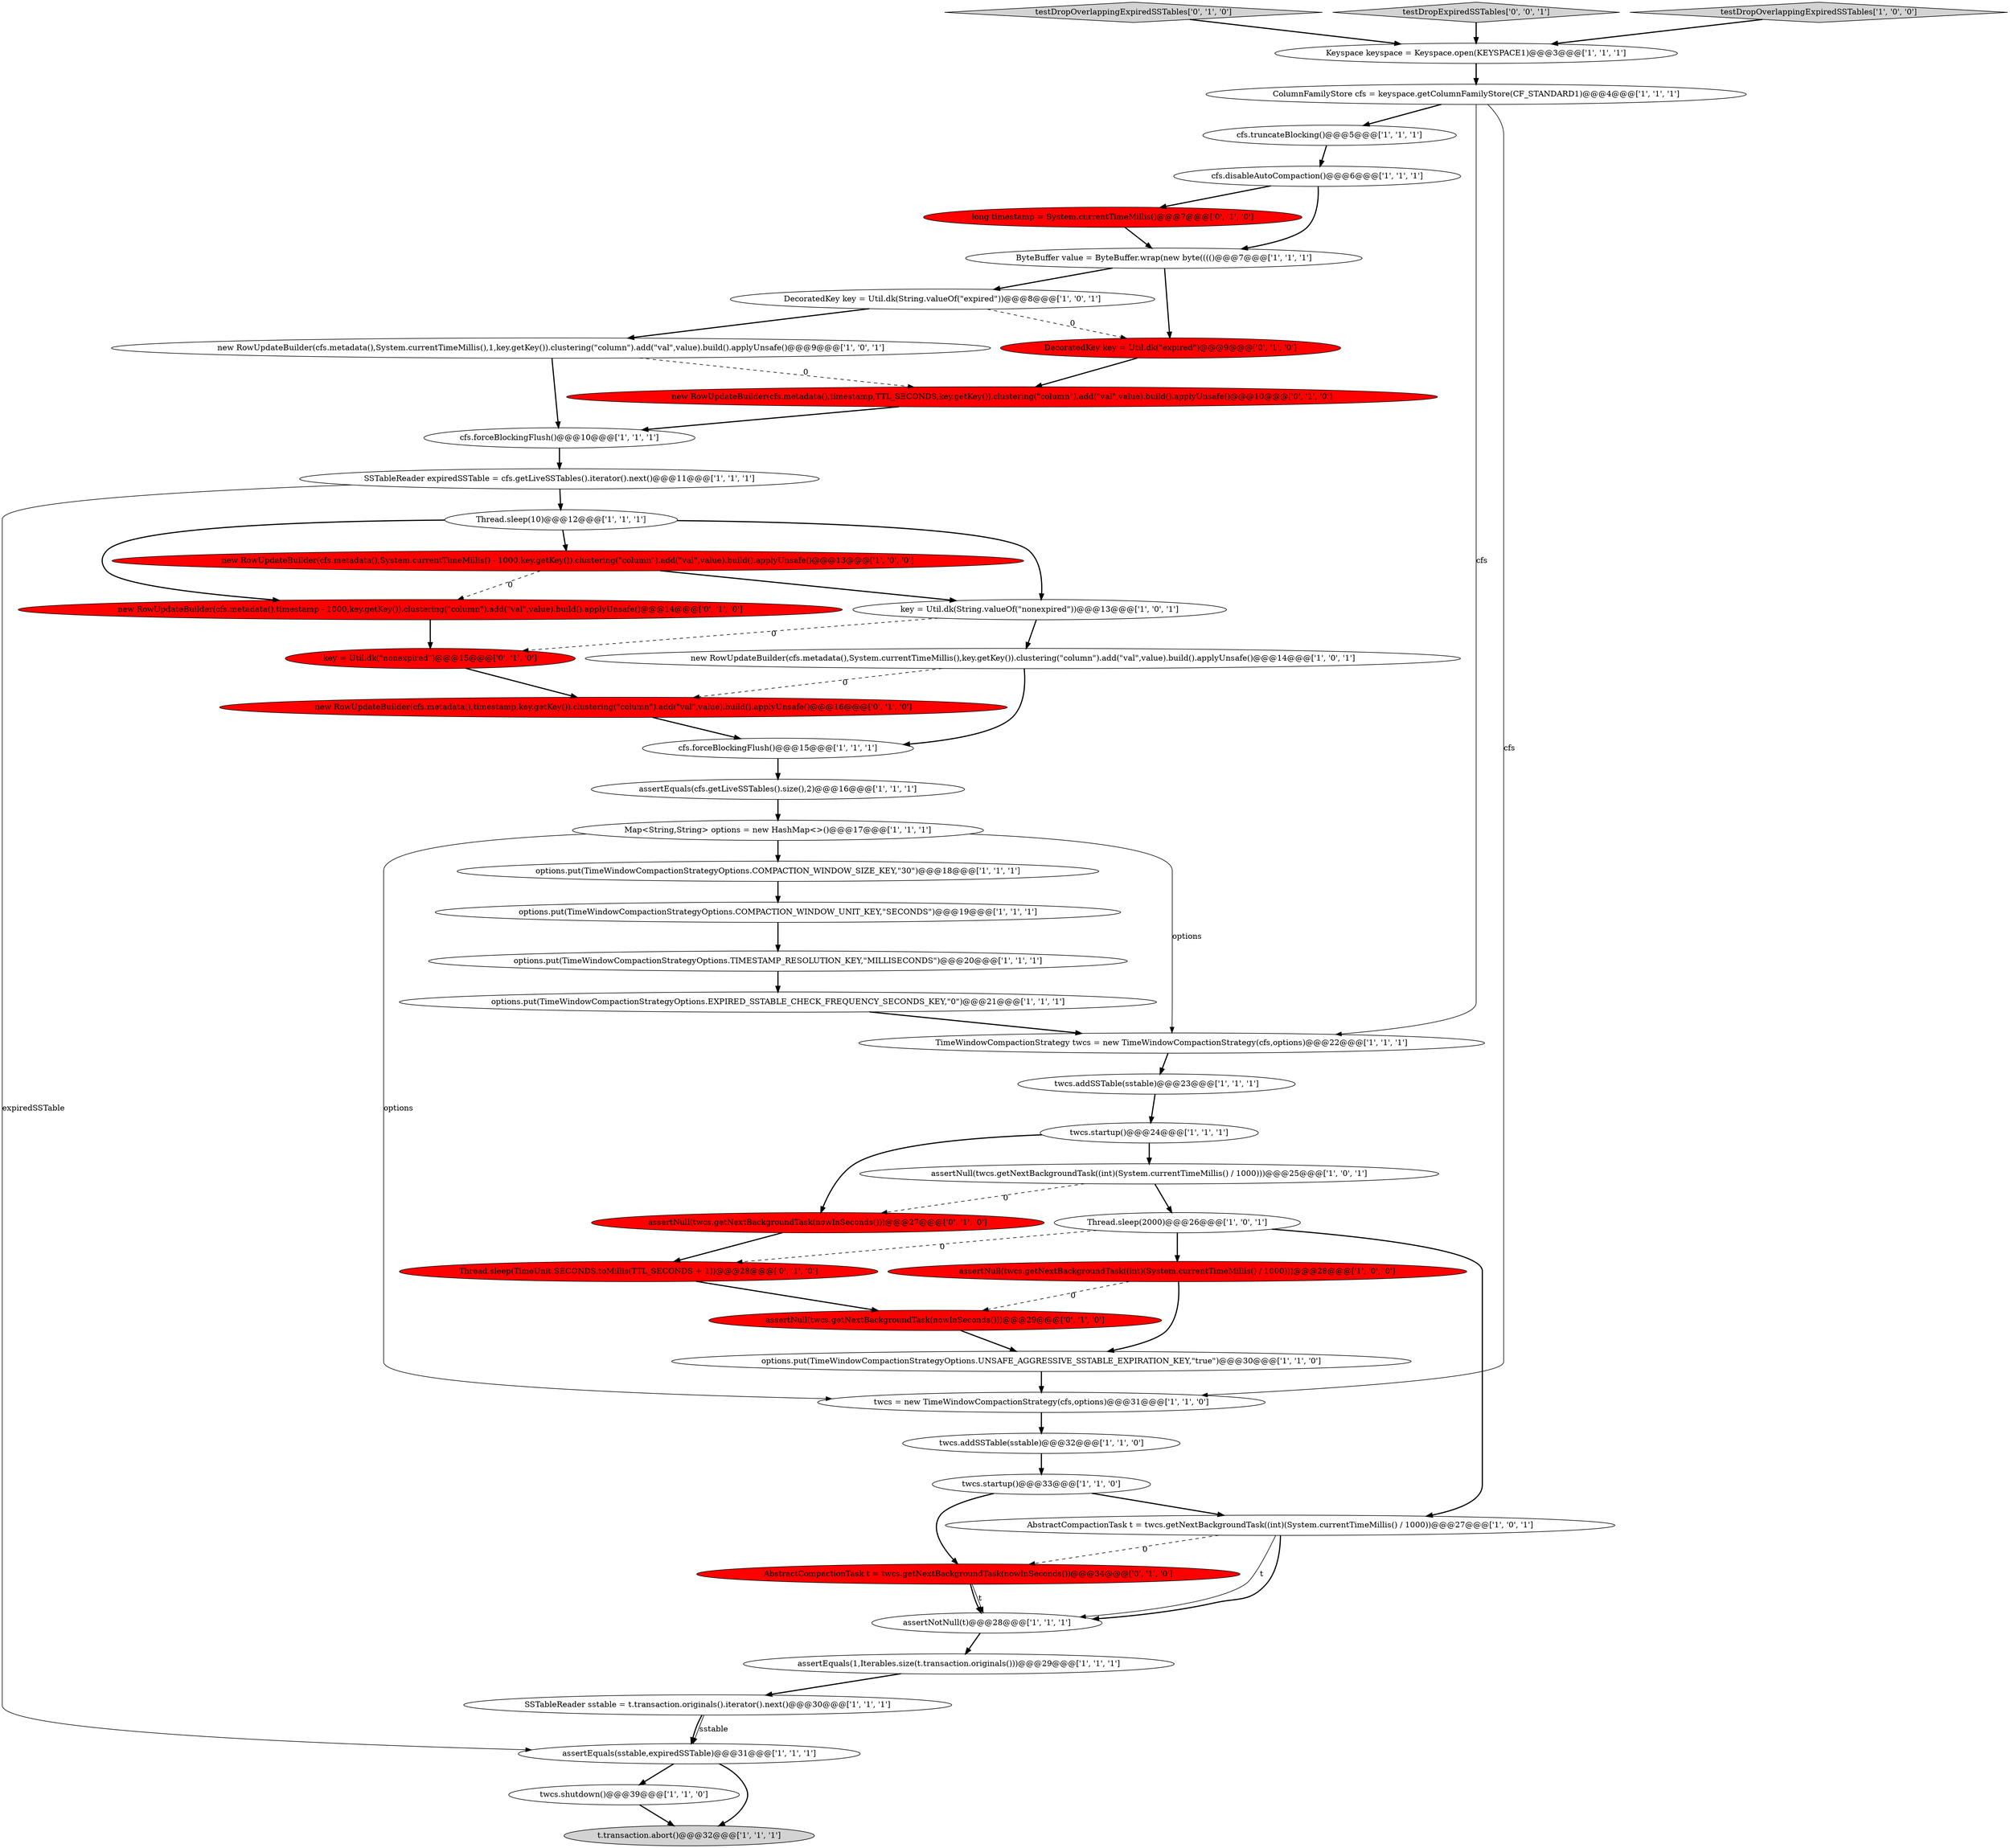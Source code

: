 digraph {
35 [style = filled, label = "new RowUpdateBuilder(cfs.metadata(),System.currentTimeMillis(),1,key.getKey()).clustering(\"column\").add(\"val\",value).build().applyUnsafe()@@@9@@@['1', '0', '1']", fillcolor = white, shape = ellipse image = "AAA0AAABBB1BBB"];
10 [style = filled, label = "options.put(TimeWindowCompactionStrategyOptions.UNSAFE_AGGRESSIVE_SSTABLE_EXPIRATION_KEY,\"true\")@@@30@@@['1', '1', '0']", fillcolor = white, shape = ellipse image = "AAA0AAABBB1BBB"];
24 [style = filled, label = "Keyspace keyspace = Keyspace.open(KEYSPACE1)@@@3@@@['1', '1', '1']", fillcolor = white, shape = ellipse image = "AAA0AAABBB1BBB"];
32 [style = filled, label = "assertNull(twcs.getNextBackgroundTask((int)(System.currentTimeMillis() / 1000)))@@@25@@@['1', '0', '1']", fillcolor = white, shape = ellipse image = "AAA0AAABBB1BBB"];
28 [style = filled, label = "assertEquals(cfs.getLiveSSTables().size(),2)@@@16@@@['1', '1', '1']", fillcolor = white, shape = ellipse image = "AAA0AAABBB1BBB"];
40 [style = filled, label = "Thread.sleep(TimeUnit.SECONDS.toMillis(TTL_SECONDS + 1))@@@28@@@['0', '1', '0']", fillcolor = red, shape = ellipse image = "AAA1AAABBB2BBB"];
44 [style = filled, label = "new RowUpdateBuilder(cfs.metadata(),timestamp,TTL_SECONDS,key.getKey()).clustering(\"column\").add(\"val\",value).build().applyUnsafe()@@@10@@@['0', '1', '0']", fillcolor = red, shape = ellipse image = "AAA1AAABBB2BBB"];
13 [style = filled, label = "options.put(TimeWindowCompactionStrategyOptions.TIMESTAMP_RESOLUTION_KEY,\"MILLISECONDS\")@@@20@@@['1', '1', '1']", fillcolor = white, shape = ellipse image = "AAA0AAABBB1BBB"];
46 [style = filled, label = "assertNull(twcs.getNextBackgroundTask(nowInSeconds()))@@@29@@@['0', '1', '0']", fillcolor = red, shape = ellipse image = "AAA1AAABBB2BBB"];
5 [style = filled, label = "twcs.shutdown()@@@39@@@['1', '1', '0']", fillcolor = white, shape = ellipse image = "AAA0AAABBB1BBB"];
39 [style = filled, label = "new RowUpdateBuilder(cfs.metadata(),timestamp,key.getKey()).clustering(\"column\").add(\"val\",value).build().applyUnsafe()@@@16@@@['0', '1', '0']", fillcolor = red, shape = ellipse image = "AAA1AAABBB2BBB"];
18 [style = filled, label = "TimeWindowCompactionStrategy twcs = new TimeWindowCompactionStrategy(cfs,options)@@@22@@@['1', '1', '1']", fillcolor = white, shape = ellipse image = "AAA0AAABBB1BBB"];
43 [style = filled, label = "long timestamp = System.currentTimeMillis()@@@7@@@['0', '1', '0']", fillcolor = red, shape = ellipse image = "AAA1AAABBB2BBB"];
8 [style = filled, label = "new RowUpdateBuilder(cfs.metadata(),System.currentTimeMillis(),key.getKey()).clustering(\"column\").add(\"val\",value).build().applyUnsafe()@@@14@@@['1', '0', '1']", fillcolor = white, shape = ellipse image = "AAA0AAABBB1BBB"];
11 [style = filled, label = "assertEquals(sstable,expiredSSTable)@@@31@@@['1', '1', '1']", fillcolor = white, shape = ellipse image = "AAA0AAABBB1BBB"];
26 [style = filled, label = "SSTableReader expiredSSTable = cfs.getLiveSSTables().iterator().next()@@@11@@@['1', '1', '1']", fillcolor = white, shape = ellipse image = "AAA0AAABBB1BBB"];
29 [style = filled, label = "twcs.startup()@@@24@@@['1', '1', '1']", fillcolor = white, shape = ellipse image = "AAA0AAABBB1BBB"];
42 [style = filled, label = "testDropOverlappingExpiredSSTables['0', '1', '0']", fillcolor = lightgray, shape = diamond image = "AAA0AAABBB2BBB"];
47 [style = filled, label = "AbstractCompactionTask t = twcs.getNextBackgroundTask(nowInSeconds())@@@34@@@['0', '1', '0']", fillcolor = red, shape = ellipse image = "AAA1AAABBB2BBB"];
48 [style = filled, label = "new RowUpdateBuilder(cfs.metadata(),timestamp - 1000,key.getKey()).clustering(\"column\").add(\"val\",value).build().applyUnsafe()@@@14@@@['0', '1', '0']", fillcolor = red, shape = ellipse image = "AAA1AAABBB2BBB"];
41 [style = filled, label = "assertNull(twcs.getNextBackgroundTask(nowInSeconds()))@@@27@@@['0', '1', '0']", fillcolor = red, shape = ellipse image = "AAA1AAABBB2BBB"];
34 [style = filled, label = "twcs.addSSTable(sstable)@@@32@@@['1', '1', '0']", fillcolor = white, shape = ellipse image = "AAA0AAABBB1BBB"];
49 [style = filled, label = "testDropExpiredSSTables['0', '0', '1']", fillcolor = lightgray, shape = diamond image = "AAA0AAABBB3BBB"];
1 [style = filled, label = "cfs.truncateBlocking()@@@5@@@['1', '1', '1']", fillcolor = white, shape = ellipse image = "AAA0AAABBB1BBB"];
25 [style = filled, label = "Thread.sleep(10)@@@12@@@['1', '1', '1']", fillcolor = white, shape = ellipse image = "AAA0AAABBB1BBB"];
0 [style = filled, label = "testDropOverlappingExpiredSSTables['1', '0', '0']", fillcolor = lightgray, shape = diamond image = "AAA0AAABBB1BBB"];
6 [style = filled, label = "cfs.disableAutoCompaction()@@@6@@@['1', '1', '1']", fillcolor = white, shape = ellipse image = "AAA0AAABBB1BBB"];
33 [style = filled, label = "twcs = new TimeWindowCompactionStrategy(cfs,options)@@@31@@@['1', '1', '0']", fillcolor = white, shape = ellipse image = "AAA0AAABBB1BBB"];
23 [style = filled, label = "options.put(TimeWindowCompactionStrategyOptions.EXPIRED_SSTABLE_CHECK_FREQUENCY_SECONDS_KEY,\"0\")@@@21@@@['1', '1', '1']", fillcolor = white, shape = ellipse image = "AAA0AAABBB1BBB"];
15 [style = filled, label = "key = Util.dk(String.valueOf(\"nonexpired\"))@@@13@@@['1', '0', '1']", fillcolor = white, shape = ellipse image = "AAA0AAABBB1BBB"];
37 [style = filled, label = "ColumnFamilyStore cfs = keyspace.getColumnFamilyStore(CF_STANDARD1)@@@4@@@['1', '1', '1']", fillcolor = white, shape = ellipse image = "AAA0AAABBB1BBB"];
31 [style = filled, label = "DecoratedKey key = Util.dk(String.valueOf(\"expired\"))@@@8@@@['1', '0', '1']", fillcolor = white, shape = ellipse image = "AAA0AAABBB1BBB"];
2 [style = filled, label = "cfs.forceBlockingFlush()@@@10@@@['1', '1', '1']", fillcolor = white, shape = ellipse image = "AAA0AAABBB1BBB"];
27 [style = filled, label = "cfs.forceBlockingFlush()@@@15@@@['1', '1', '1']", fillcolor = white, shape = ellipse image = "AAA0AAABBB1BBB"];
17 [style = filled, label = "SSTableReader sstable = t.transaction.originals().iterator().next()@@@30@@@['1', '1', '1']", fillcolor = white, shape = ellipse image = "AAA0AAABBB1BBB"];
7 [style = filled, label = "t.transaction.abort()@@@32@@@['1', '1', '1']", fillcolor = lightgray, shape = ellipse image = "AAA0AAABBB1BBB"];
16 [style = filled, label = "Thread.sleep(2000)@@@26@@@['1', '0', '1']", fillcolor = white, shape = ellipse image = "AAA0AAABBB1BBB"];
3 [style = filled, label = "Map<String,String> options = new HashMap<>()@@@17@@@['1', '1', '1']", fillcolor = white, shape = ellipse image = "AAA0AAABBB1BBB"];
20 [style = filled, label = "twcs.startup()@@@33@@@['1', '1', '0']", fillcolor = white, shape = ellipse image = "AAA0AAABBB1BBB"];
36 [style = filled, label = "assertNotNull(t)@@@28@@@['1', '1', '1']", fillcolor = white, shape = ellipse image = "AAA0AAABBB1BBB"];
4 [style = filled, label = "new RowUpdateBuilder(cfs.metadata(),System.currentTimeMillis() - 1000,key.getKey()).clustering(\"column\").add(\"val\",value).build().applyUnsafe()@@@13@@@['1', '0', '0']", fillcolor = red, shape = ellipse image = "AAA1AAABBB1BBB"];
9 [style = filled, label = "AbstractCompactionTask t = twcs.getNextBackgroundTask((int)(System.currentTimeMillis() / 1000))@@@27@@@['1', '0', '1']", fillcolor = white, shape = ellipse image = "AAA0AAABBB1BBB"];
19 [style = filled, label = "ByteBuffer value = ByteBuffer.wrap(new byte(((()@@@7@@@['1', '1', '1']", fillcolor = white, shape = ellipse image = "AAA0AAABBB1BBB"];
45 [style = filled, label = "key = Util.dk(\"nonexpired\")@@@15@@@['0', '1', '0']", fillcolor = red, shape = ellipse image = "AAA1AAABBB2BBB"];
30 [style = filled, label = "assertNull(twcs.getNextBackgroundTask((int)(System.currentTimeMillis() / 1000)))@@@28@@@['1', '0', '0']", fillcolor = red, shape = ellipse image = "AAA1AAABBB1BBB"];
38 [style = filled, label = "DecoratedKey key = Util.dk(\"expired\")@@@9@@@['0', '1', '0']", fillcolor = red, shape = ellipse image = "AAA1AAABBB2BBB"];
22 [style = filled, label = "options.put(TimeWindowCompactionStrategyOptions.COMPACTION_WINDOW_UNIT_KEY,\"SECONDS\")@@@19@@@['1', '1', '1']", fillcolor = white, shape = ellipse image = "AAA0AAABBB1BBB"];
21 [style = filled, label = "assertEquals(1,Iterables.size(t.transaction.originals()))@@@29@@@['1', '1', '1']", fillcolor = white, shape = ellipse image = "AAA0AAABBB1BBB"];
12 [style = filled, label = "options.put(TimeWindowCompactionStrategyOptions.COMPACTION_WINDOW_SIZE_KEY,\"30\")@@@18@@@['1', '1', '1']", fillcolor = white, shape = ellipse image = "AAA0AAABBB1BBB"];
14 [style = filled, label = "twcs.addSSTable(sstable)@@@23@@@['1', '1', '1']", fillcolor = white, shape = ellipse image = "AAA0AAABBB1BBB"];
44->2 [style = bold, label=""];
3->33 [style = solid, label="options"];
6->43 [style = bold, label=""];
16->9 [style = bold, label=""];
2->26 [style = bold, label=""];
34->20 [style = bold, label=""];
38->44 [style = bold, label=""];
20->9 [style = bold, label=""];
19->31 [style = bold, label=""];
30->46 [style = dashed, label="0"];
29->41 [style = bold, label=""];
27->28 [style = bold, label=""];
26->25 [style = bold, label=""];
37->1 [style = bold, label=""];
4->15 [style = bold, label=""];
35->2 [style = bold, label=""];
3->18 [style = solid, label="options"];
46->10 [style = bold, label=""];
25->4 [style = bold, label=""];
37->33 [style = solid, label="cfs"];
17->11 [style = solid, label="sstable"];
32->41 [style = dashed, label="0"];
6->19 [style = bold, label=""];
3->12 [style = bold, label=""];
32->16 [style = bold, label=""];
25->48 [style = bold, label=""];
39->27 [style = bold, label=""];
42->24 [style = bold, label=""];
20->47 [style = bold, label=""];
17->11 [style = bold, label=""];
37->18 [style = solid, label="cfs"];
26->11 [style = solid, label="expiredSSTable"];
35->44 [style = dashed, label="0"];
43->19 [style = bold, label=""];
40->46 [style = bold, label=""];
15->45 [style = dashed, label="0"];
9->47 [style = dashed, label="0"];
36->21 [style = bold, label=""];
49->24 [style = bold, label=""];
11->5 [style = bold, label=""];
31->38 [style = dashed, label="0"];
48->45 [style = bold, label=""];
1->6 [style = bold, label=""];
31->35 [style = bold, label=""];
9->36 [style = solid, label="t"];
41->40 [style = bold, label=""];
8->39 [style = dashed, label="0"];
29->32 [style = bold, label=""];
0->24 [style = bold, label=""];
16->30 [style = bold, label=""];
11->7 [style = bold, label=""];
47->36 [style = solid, label="t"];
24->37 [style = bold, label=""];
13->23 [style = bold, label=""];
14->29 [style = bold, label=""];
30->10 [style = bold, label=""];
25->15 [style = bold, label=""];
5->7 [style = bold, label=""];
10->33 [style = bold, label=""];
28->3 [style = bold, label=""];
4->48 [style = dashed, label="0"];
8->27 [style = bold, label=""];
19->38 [style = bold, label=""];
33->34 [style = bold, label=""];
21->17 [style = bold, label=""];
18->14 [style = bold, label=""];
15->8 [style = bold, label=""];
12->22 [style = bold, label=""];
22->13 [style = bold, label=""];
23->18 [style = bold, label=""];
45->39 [style = bold, label=""];
47->36 [style = bold, label=""];
16->40 [style = dashed, label="0"];
9->36 [style = bold, label=""];
}
